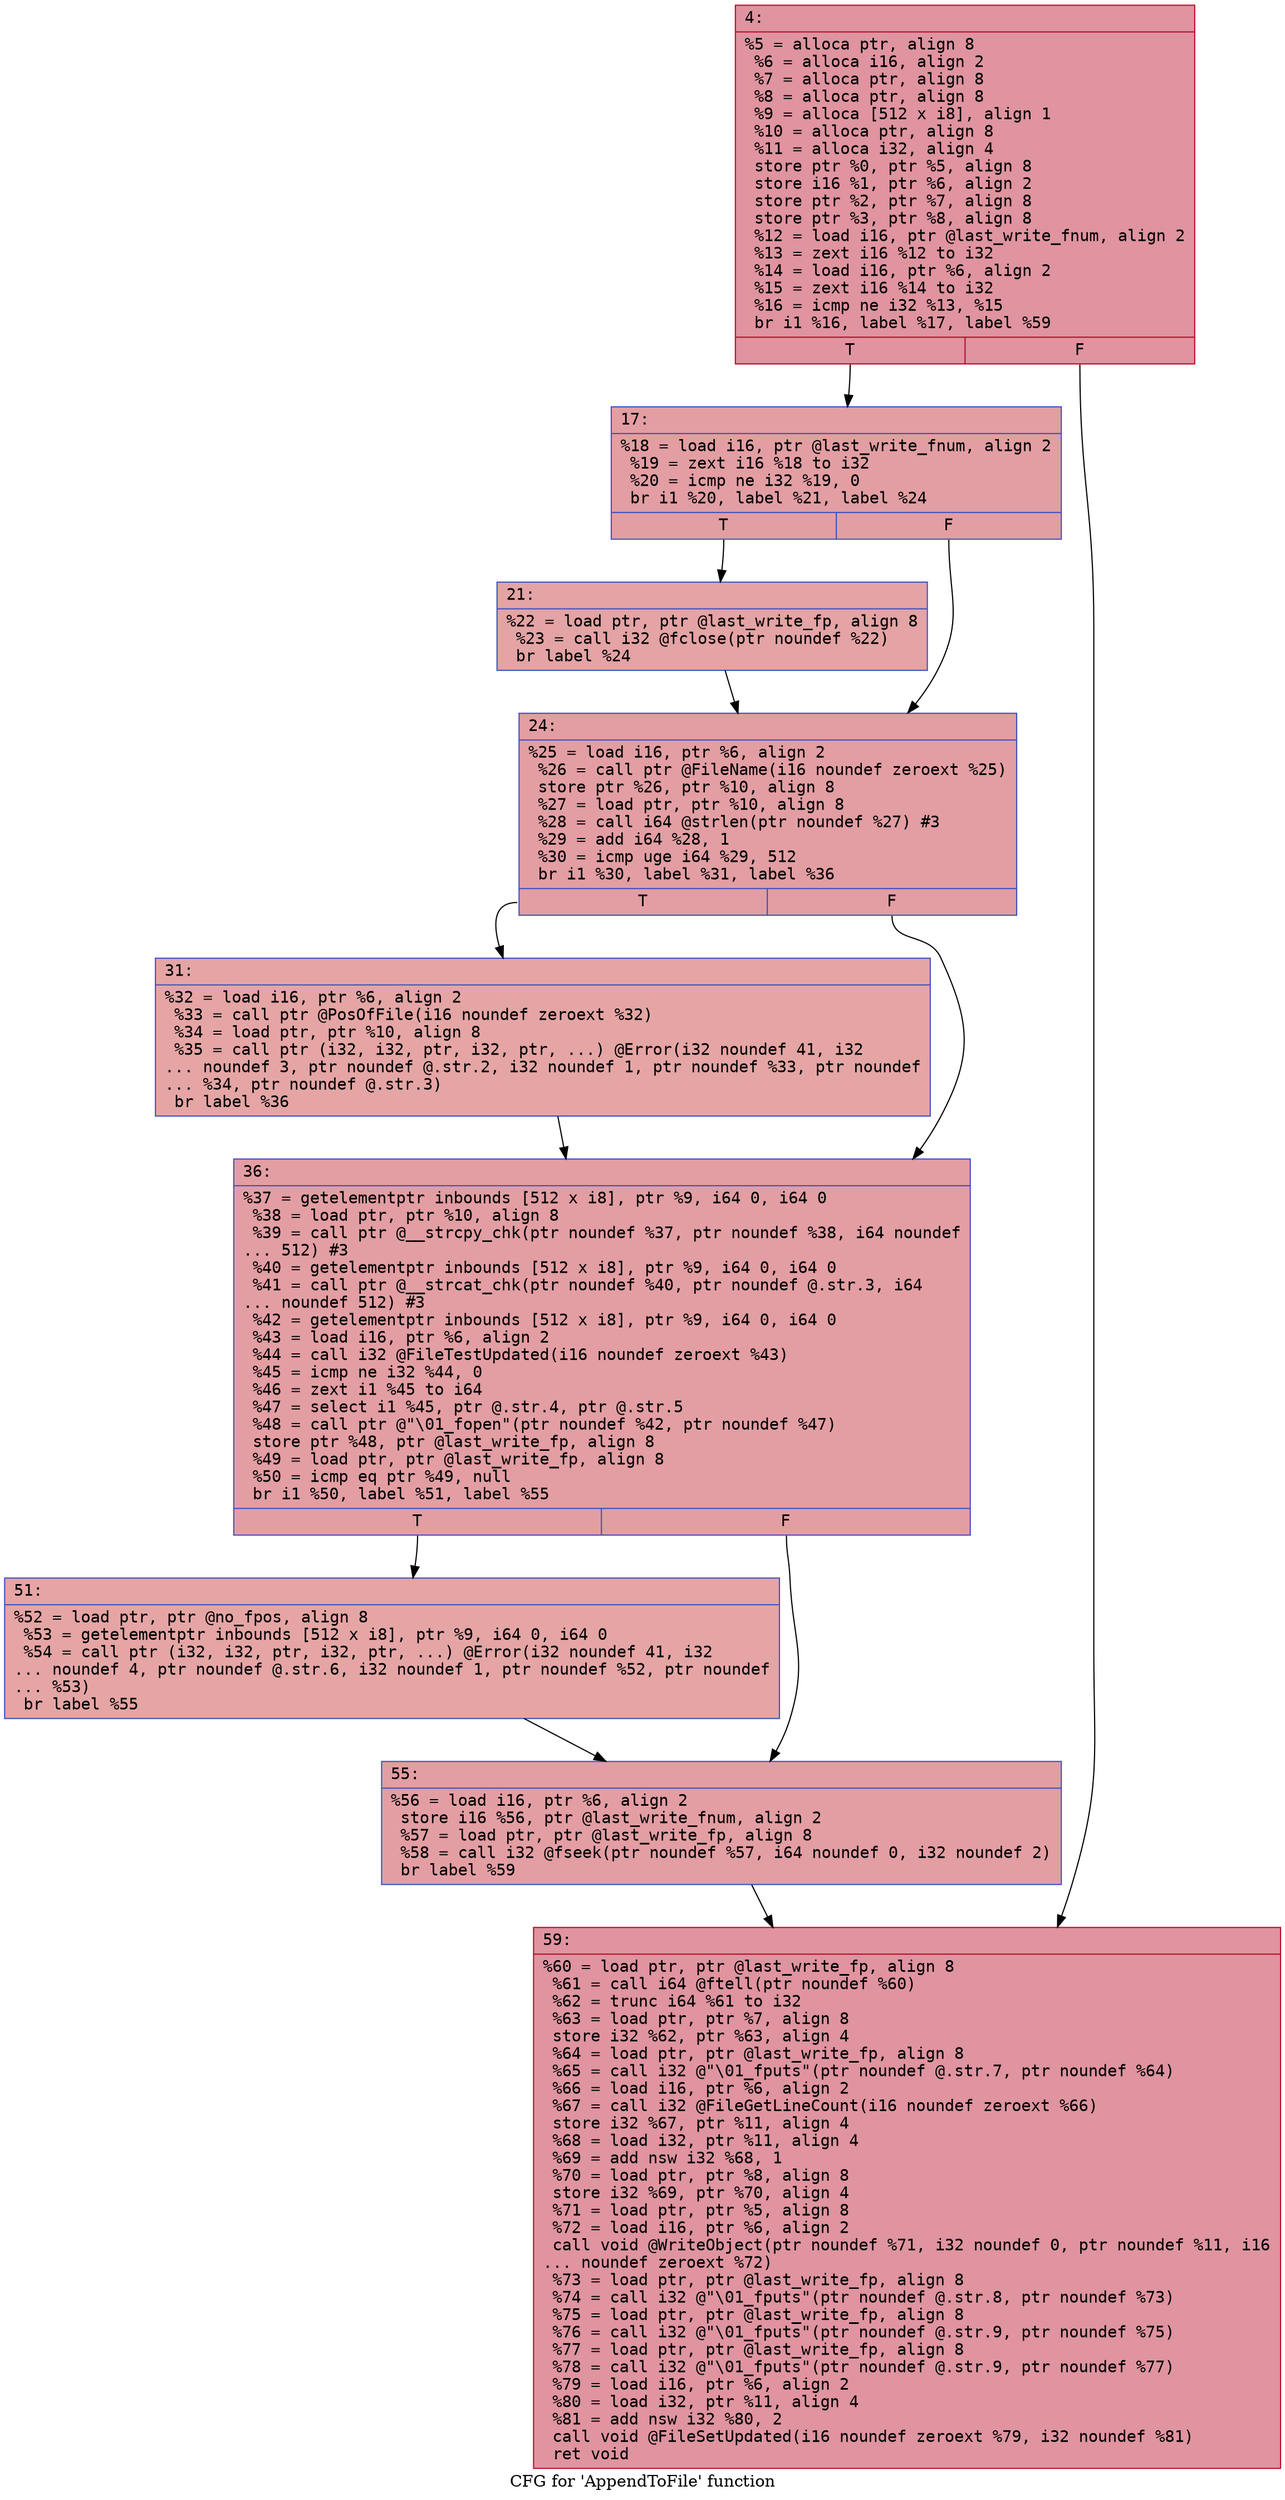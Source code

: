 digraph "CFG for 'AppendToFile' function" {
	label="CFG for 'AppendToFile' function";

	Node0x600003195cc0 [shape=record,color="#b70d28ff", style=filled, fillcolor="#b70d2870" fontname="Courier",label="{4:\l|  %5 = alloca ptr, align 8\l  %6 = alloca i16, align 2\l  %7 = alloca ptr, align 8\l  %8 = alloca ptr, align 8\l  %9 = alloca [512 x i8], align 1\l  %10 = alloca ptr, align 8\l  %11 = alloca i32, align 4\l  store ptr %0, ptr %5, align 8\l  store i16 %1, ptr %6, align 2\l  store ptr %2, ptr %7, align 8\l  store ptr %3, ptr %8, align 8\l  %12 = load i16, ptr @last_write_fnum, align 2\l  %13 = zext i16 %12 to i32\l  %14 = load i16, ptr %6, align 2\l  %15 = zext i16 %14 to i32\l  %16 = icmp ne i32 %13, %15\l  br i1 %16, label %17, label %59\l|{<s0>T|<s1>F}}"];
	Node0x600003195cc0:s0 -> Node0x600003195d10[tooltip="4 -> 17\nProbability 50.00%" ];
	Node0x600003195cc0:s1 -> Node0x600003195f40[tooltip="4 -> 59\nProbability 50.00%" ];
	Node0x600003195d10 [shape=record,color="#3d50c3ff", style=filled, fillcolor="#be242e70" fontname="Courier",label="{17:\l|  %18 = load i16, ptr @last_write_fnum, align 2\l  %19 = zext i16 %18 to i32\l  %20 = icmp ne i32 %19, 0\l  br i1 %20, label %21, label %24\l|{<s0>T|<s1>F}}"];
	Node0x600003195d10:s0 -> Node0x600003195d60[tooltip="17 -> 21\nProbability 62.50%" ];
	Node0x600003195d10:s1 -> Node0x600003195db0[tooltip="17 -> 24\nProbability 37.50%" ];
	Node0x600003195d60 [shape=record,color="#3d50c3ff", style=filled, fillcolor="#c32e3170" fontname="Courier",label="{21:\l|  %22 = load ptr, ptr @last_write_fp, align 8\l  %23 = call i32 @fclose(ptr noundef %22)\l  br label %24\l}"];
	Node0x600003195d60 -> Node0x600003195db0[tooltip="21 -> 24\nProbability 100.00%" ];
	Node0x600003195db0 [shape=record,color="#3d50c3ff", style=filled, fillcolor="#be242e70" fontname="Courier",label="{24:\l|  %25 = load i16, ptr %6, align 2\l  %26 = call ptr @FileName(i16 noundef zeroext %25)\l  store ptr %26, ptr %10, align 8\l  %27 = load ptr, ptr %10, align 8\l  %28 = call i64 @strlen(ptr noundef %27) #3\l  %29 = add i64 %28, 1\l  %30 = icmp uge i64 %29, 512\l  br i1 %30, label %31, label %36\l|{<s0>T|<s1>F}}"];
	Node0x600003195db0:s0 -> Node0x600003195e00[tooltip="24 -> 31\nProbability 50.00%" ];
	Node0x600003195db0:s1 -> Node0x600003195e50[tooltip="24 -> 36\nProbability 50.00%" ];
	Node0x600003195e00 [shape=record,color="#3d50c3ff", style=filled, fillcolor="#c5333470" fontname="Courier",label="{31:\l|  %32 = load i16, ptr %6, align 2\l  %33 = call ptr @PosOfFile(i16 noundef zeroext %32)\l  %34 = load ptr, ptr %10, align 8\l  %35 = call ptr (i32, i32, ptr, i32, ptr, ...) @Error(i32 noundef 41, i32\l... noundef 3, ptr noundef @.str.2, i32 noundef 1, ptr noundef %33, ptr noundef\l... %34, ptr noundef @.str.3)\l  br label %36\l}"];
	Node0x600003195e00 -> Node0x600003195e50[tooltip="31 -> 36\nProbability 100.00%" ];
	Node0x600003195e50 [shape=record,color="#3d50c3ff", style=filled, fillcolor="#be242e70" fontname="Courier",label="{36:\l|  %37 = getelementptr inbounds [512 x i8], ptr %9, i64 0, i64 0\l  %38 = load ptr, ptr %10, align 8\l  %39 = call ptr @__strcpy_chk(ptr noundef %37, ptr noundef %38, i64 noundef\l... 512) #3\l  %40 = getelementptr inbounds [512 x i8], ptr %9, i64 0, i64 0\l  %41 = call ptr @__strcat_chk(ptr noundef %40, ptr noundef @.str.3, i64\l... noundef 512) #3\l  %42 = getelementptr inbounds [512 x i8], ptr %9, i64 0, i64 0\l  %43 = load i16, ptr %6, align 2\l  %44 = call i32 @FileTestUpdated(i16 noundef zeroext %43)\l  %45 = icmp ne i32 %44, 0\l  %46 = zext i1 %45 to i64\l  %47 = select i1 %45, ptr @.str.4, ptr @.str.5\l  %48 = call ptr @\"\\01_fopen\"(ptr noundef %42, ptr noundef %47)\l  store ptr %48, ptr @last_write_fp, align 8\l  %49 = load ptr, ptr @last_write_fp, align 8\l  %50 = icmp eq ptr %49, null\l  br i1 %50, label %51, label %55\l|{<s0>T|<s1>F}}"];
	Node0x600003195e50:s0 -> Node0x600003195ea0[tooltip="36 -> 51\nProbability 37.50%" ];
	Node0x600003195e50:s1 -> Node0x600003195ef0[tooltip="36 -> 55\nProbability 62.50%" ];
	Node0x600003195ea0 [shape=record,color="#3d50c3ff", style=filled, fillcolor="#c5333470" fontname="Courier",label="{51:\l|  %52 = load ptr, ptr @no_fpos, align 8\l  %53 = getelementptr inbounds [512 x i8], ptr %9, i64 0, i64 0\l  %54 = call ptr (i32, i32, ptr, i32, ptr, ...) @Error(i32 noundef 41, i32\l... noundef 4, ptr noundef @.str.6, i32 noundef 1, ptr noundef %52, ptr noundef\l... %53)\l  br label %55\l}"];
	Node0x600003195ea0 -> Node0x600003195ef0[tooltip="51 -> 55\nProbability 100.00%" ];
	Node0x600003195ef0 [shape=record,color="#3d50c3ff", style=filled, fillcolor="#be242e70" fontname="Courier",label="{55:\l|  %56 = load i16, ptr %6, align 2\l  store i16 %56, ptr @last_write_fnum, align 2\l  %57 = load ptr, ptr @last_write_fp, align 8\l  %58 = call i32 @fseek(ptr noundef %57, i64 noundef 0, i32 noundef 2)\l  br label %59\l}"];
	Node0x600003195ef0 -> Node0x600003195f40[tooltip="55 -> 59\nProbability 100.00%" ];
	Node0x600003195f40 [shape=record,color="#b70d28ff", style=filled, fillcolor="#b70d2870" fontname="Courier",label="{59:\l|  %60 = load ptr, ptr @last_write_fp, align 8\l  %61 = call i64 @ftell(ptr noundef %60)\l  %62 = trunc i64 %61 to i32\l  %63 = load ptr, ptr %7, align 8\l  store i32 %62, ptr %63, align 4\l  %64 = load ptr, ptr @last_write_fp, align 8\l  %65 = call i32 @\"\\01_fputs\"(ptr noundef @.str.7, ptr noundef %64)\l  %66 = load i16, ptr %6, align 2\l  %67 = call i32 @FileGetLineCount(i16 noundef zeroext %66)\l  store i32 %67, ptr %11, align 4\l  %68 = load i32, ptr %11, align 4\l  %69 = add nsw i32 %68, 1\l  %70 = load ptr, ptr %8, align 8\l  store i32 %69, ptr %70, align 4\l  %71 = load ptr, ptr %5, align 8\l  %72 = load i16, ptr %6, align 2\l  call void @WriteObject(ptr noundef %71, i32 noundef 0, ptr noundef %11, i16\l... noundef zeroext %72)\l  %73 = load ptr, ptr @last_write_fp, align 8\l  %74 = call i32 @\"\\01_fputs\"(ptr noundef @.str.8, ptr noundef %73)\l  %75 = load ptr, ptr @last_write_fp, align 8\l  %76 = call i32 @\"\\01_fputs\"(ptr noundef @.str.9, ptr noundef %75)\l  %77 = load ptr, ptr @last_write_fp, align 8\l  %78 = call i32 @\"\\01_fputs\"(ptr noundef @.str.9, ptr noundef %77)\l  %79 = load i16, ptr %6, align 2\l  %80 = load i32, ptr %11, align 4\l  %81 = add nsw i32 %80, 2\l  call void @FileSetUpdated(i16 noundef zeroext %79, i32 noundef %81)\l  ret void\l}"];
}
